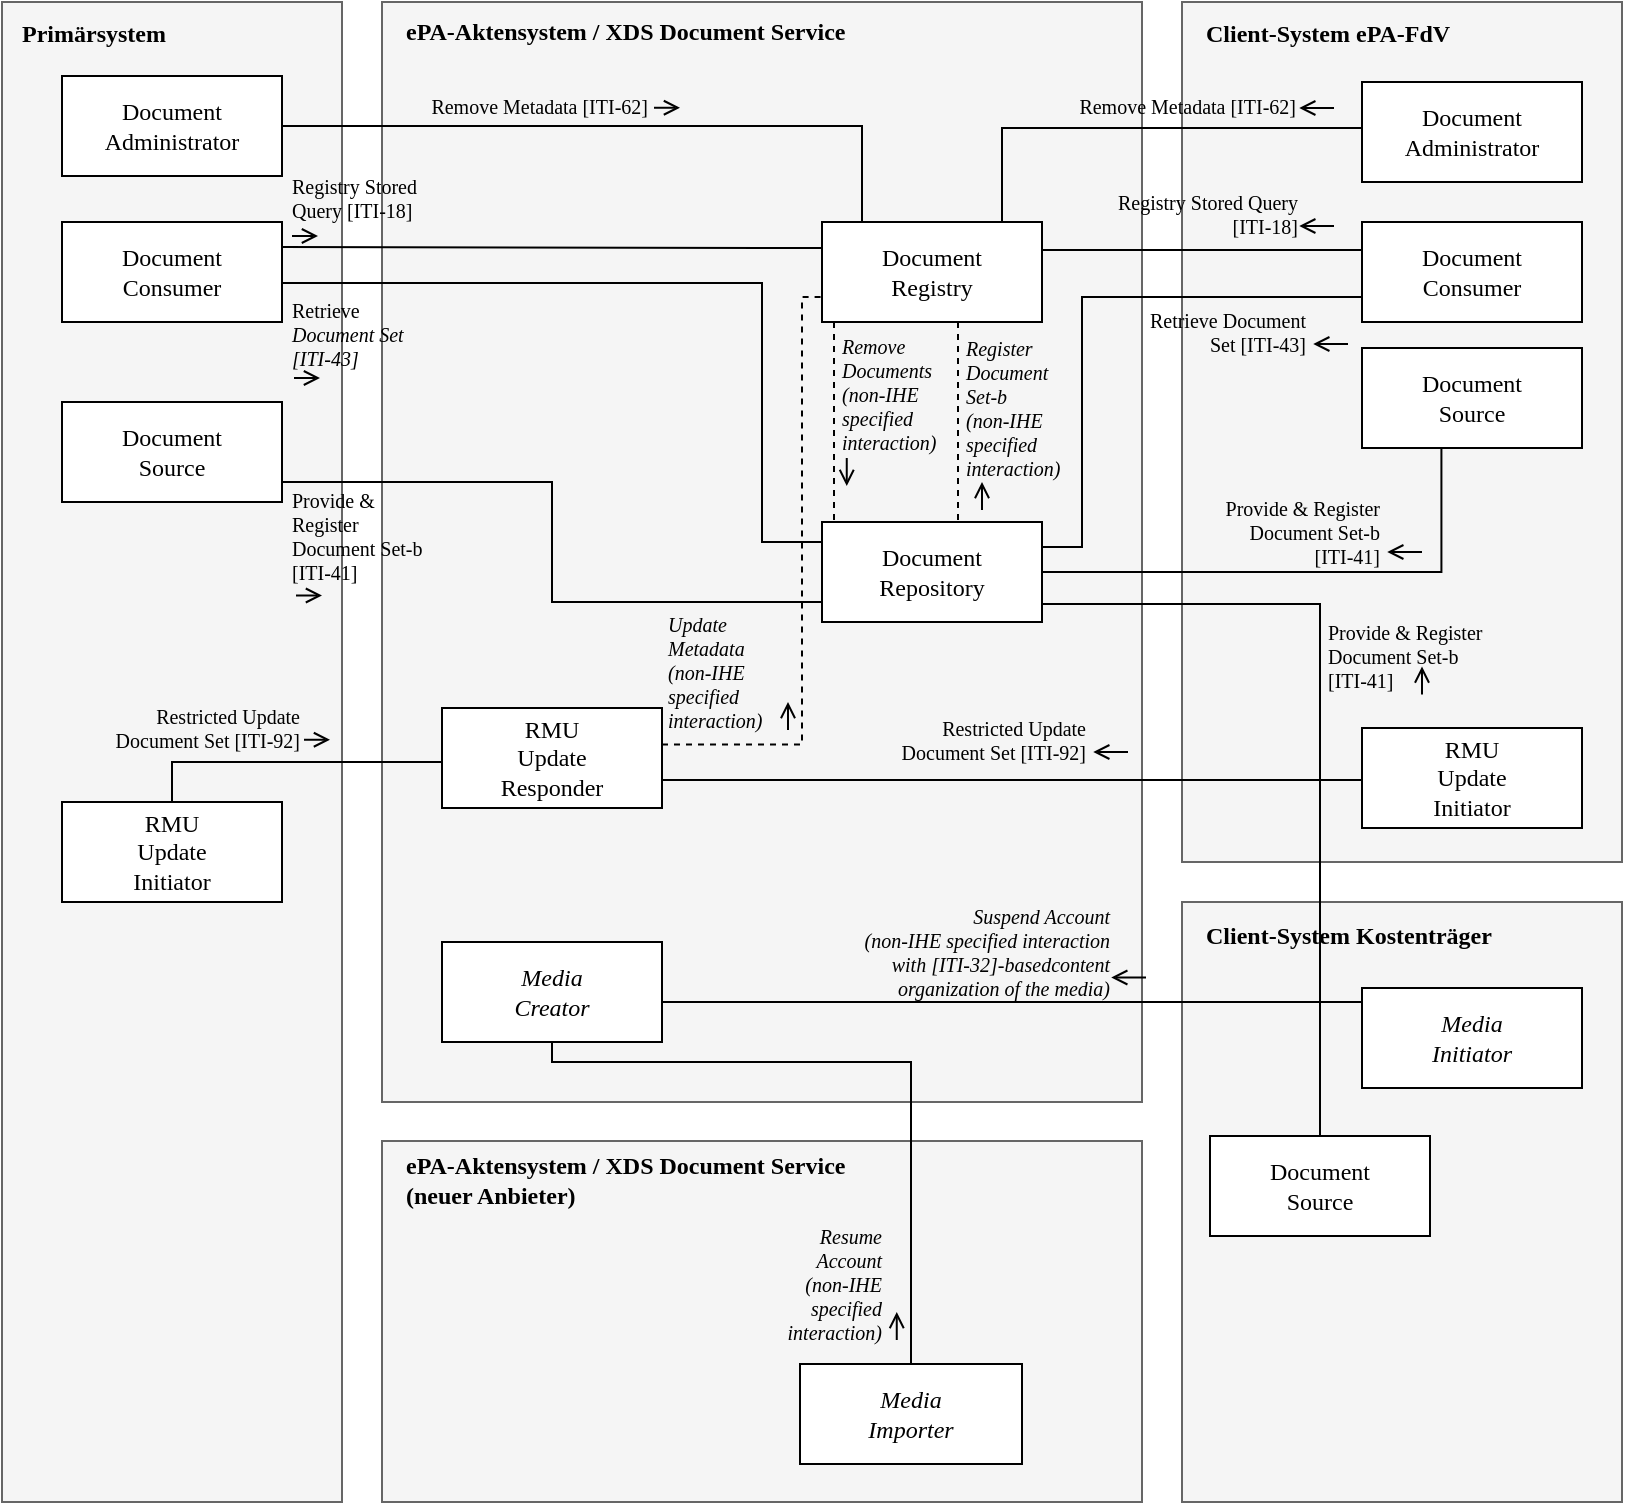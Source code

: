 <mxfile version="22.1.16" type="device" pages="2">
  <diagram name="Page-1" id="GavNfFUJkx5YJLS3IbDN">
    <mxGraphModel dx="2022" dy="712" grid="1" gridSize="10" guides="1" tooltips="1" connect="1" arrows="1" fold="1" page="1" pageScale="1" pageWidth="827" pageHeight="1169" math="0" shadow="0">
      <root>
        <mxCell id="0" />
        <mxCell id="1" parent="0" />
        <mxCell id="AYluNKD4JIUCI4J6xTpH-6" value="" style="rounded=0;whiteSpace=wrap;html=1;align=center;labelPosition=center;verticalLabelPosition=middle;verticalAlign=middle;fillColor=#f5f5f5;fontColor=#333333;strokeColor=#666666;fontFamily=Verdana;" parent="1" vertex="1">
          <mxGeometry x="150" y="569.5" width="380" height="180.5" as="geometry" />
        </mxCell>
        <mxCell id="ong6lEerDtjRsgMwCOyq-1" value="" style="rounded=0;whiteSpace=wrap;html=1;align=center;labelPosition=center;verticalLabelPosition=middle;verticalAlign=middle;fillColor=#F5F5F5;fontColor=#333333;strokeColor=#666666;fontFamily=Verdana;" parent="1" vertex="1">
          <mxGeometry x="-40" width="170" height="750" as="geometry" />
        </mxCell>
        <mxCell id="ong6lEerDtjRsgMwCOyq-2" value="Primärsystem" style="text;html=1;strokeColor=none;fillColor=none;align=left;verticalAlign=middle;whiteSpace=wrap;rounded=0;fontStyle=1;fontFamily=Verdana;" parent="1" vertex="1">
          <mxGeometry x="-32" y="1" width="210" height="30" as="geometry" />
        </mxCell>
        <mxCell id="ong6lEerDtjRsgMwCOyq-3" value="" style="rounded=0;whiteSpace=wrap;html=1;align=center;labelPosition=center;verticalLabelPosition=middle;verticalAlign=middle;fillColor=#F5F5F5;fontColor=#333333;strokeColor=#666666;fontFamily=Verdana;" parent="1" vertex="1">
          <mxGeometry x="150" width="380" height="550" as="geometry" />
        </mxCell>
        <mxCell id="ong6lEerDtjRsgMwCOyq-4" value="ePA-Aktensystem / XDS Document Service" style="text;html=1;strokeColor=none;fillColor=none;align=left;verticalAlign=middle;whiteSpace=wrap;rounded=0;fontStyle=1;fontFamily=Verdana;" parent="1" vertex="1">
          <mxGeometry x="160" width="320" height="30" as="geometry" />
        </mxCell>
        <mxCell id="ong6lEerDtjRsgMwCOyq-5" value="" style="rounded=0;whiteSpace=wrap;html=1;align=center;labelPosition=center;verticalLabelPosition=middle;verticalAlign=middle;fillColor=#F5F5F5;fontColor=#333333;strokeColor=#666666;fontFamily=Verdana;" parent="1" vertex="1">
          <mxGeometry x="550" width="220" height="430" as="geometry" />
        </mxCell>
        <mxCell id="ong6lEerDtjRsgMwCOyq-6" value="Client-System&amp;nbsp;ePA-FdV" style="text;html=1;strokeColor=none;fillColor=none;align=left;verticalAlign=middle;whiteSpace=wrap;rounded=0;fontStyle=1;fontFamily=Verdana;" parent="1" vertex="1">
          <mxGeometry x="560" y="1" width="190" height="30" as="geometry" />
        </mxCell>
        <mxCell id="ong6lEerDtjRsgMwCOyq-7" value="" style="rounded=0;whiteSpace=wrap;html=1;align=center;labelPosition=center;verticalLabelPosition=middle;verticalAlign=middle;fillColor=#F5F5F5;fontColor=#333333;strokeColor=#666666;fontFamily=Verdana;" parent="1" vertex="1">
          <mxGeometry x="550" y="450" width="220" height="300" as="geometry" />
        </mxCell>
        <mxCell id="ong6lEerDtjRsgMwCOyq-8" value="Client-System Kostenträger" style="text;html=1;strokeColor=none;fillColor=none;align=left;verticalAlign=middle;whiteSpace=wrap;rounded=0;fontStyle=1;fontFamily=Verdana;" parent="1" vertex="1">
          <mxGeometry x="560" y="452" width="210" height="30" as="geometry" />
        </mxCell>
        <mxCell id="ong6lEerDtjRsgMwCOyq-11" value="Document&lt;br&gt;Administrator" style="html=1;whiteSpace=wrap;fontFamily=Verdana;" parent="1" vertex="1">
          <mxGeometry x="-10" y="37" width="110" height="50" as="geometry" />
        </mxCell>
        <mxCell id="ong6lEerDtjRsgMwCOyq-12" value="Document&lt;br&gt;Consumer" style="html=1;whiteSpace=wrap;fontFamily=Verdana;" parent="1" vertex="1">
          <mxGeometry x="-10" y="110" width="110" height="50" as="geometry" />
        </mxCell>
        <mxCell id="ong6lEerDtjRsgMwCOyq-13" value="Document&lt;br&gt;Source" style="html=1;whiteSpace=wrap;fontFamily=Verdana;" parent="1" vertex="1">
          <mxGeometry x="-10" y="200" width="110" height="50" as="geometry" />
        </mxCell>
        <mxCell id="AYluNKD4JIUCI4J6xTpH-3" value="Document&lt;br&gt;Consumer" style="html=1;whiteSpace=wrap;fontFamily=Verdana;" parent="1" vertex="1">
          <mxGeometry x="640" y="110" width="110" height="50" as="geometry" />
        </mxCell>
        <mxCell id="AYluNKD4JIUCI4J6xTpH-5" value="Document&lt;br&gt;Source" style="html=1;whiteSpace=wrap;fontFamily=Verdana;" parent="1" vertex="1">
          <mxGeometry x="564" y="567" width="110" height="50" as="geometry" />
        </mxCell>
        <mxCell id="AYluNKD4JIUCI4J6xTpH-7" value="ePA-Aktensystem / XDS Document Service &lt;br&gt;(neuer Anbieter)" style="text;html=1;strokeColor=none;fillColor=none;align=left;verticalAlign=middle;whiteSpace=wrap;rounded=0;fontStyle=1;fontFamily=Verdana;" parent="1" vertex="1">
          <mxGeometry x="160" y="574" width="349" height="30" as="geometry" />
        </mxCell>
        <mxCell id="AYluNKD4JIUCI4J6xTpH-8" value="Document&lt;br&gt;Registry" style="html=1;whiteSpace=wrap;fontFamily=Verdana;" parent="1" vertex="1">
          <mxGeometry x="370" y="110" width="110" height="50" as="geometry" />
        </mxCell>
        <mxCell id="AYluNKD4JIUCI4J6xTpH-9" value="Document&lt;br&gt;Repository" style="html=1;whiteSpace=wrap;fontFamily=Verdana;" parent="1" vertex="1">
          <mxGeometry x="370" y="260" width="110" height="50" as="geometry" />
        </mxCell>
        <mxCell id="AYluNKD4JIUCI4J6xTpH-10" value="RMU &lt;br&gt;Update&lt;br&gt;Responder" style="html=1;whiteSpace=wrap;fontFamily=Verdana;" parent="1" vertex="1">
          <mxGeometry x="180" y="353" width="110" height="50" as="geometry" />
        </mxCell>
        <mxCell id="AYluNKD4JIUCI4J6xTpH-11" value="RMU &lt;br&gt;Update &lt;br&gt;Initiator" style="html=1;whiteSpace=wrap;fontFamily=Verdana;" parent="1" vertex="1">
          <mxGeometry x="-10" y="400" width="110" height="50" as="geometry" />
        </mxCell>
        <mxCell id="AYluNKD4JIUCI4J6xTpH-12" value="RMU&lt;br&gt;Update&lt;br&gt;Initiator" style="html=1;whiteSpace=wrap;fontFamily=Verdana;" parent="1" vertex="1">
          <mxGeometry x="640" y="363" width="110" height="50" as="geometry" />
        </mxCell>
        <mxCell id="AYluNKD4JIUCI4J6xTpH-13" value="Document&lt;br&gt;Administrator" style="html=1;whiteSpace=wrap;fontFamily=Verdana;" parent="1" vertex="1">
          <mxGeometry x="640" y="40" width="110" height="50" as="geometry" />
        </mxCell>
        <mxCell id="AYluNKD4JIUCI4J6xTpH-15" value="Media&lt;br&gt;Importer" style="html=1;whiteSpace=wrap;fontStyle=2;fontFamily=Verdana;" parent="1" vertex="1">
          <mxGeometry x="359" y="681" width="111" height="50" as="geometry" />
        </mxCell>
        <mxCell id="AYluNKD4JIUCI4J6xTpH-16" value="Media&lt;br&gt;Initiator" style="html=1;whiteSpace=wrap;fontStyle=2;fontFamily=Verdana;" parent="1" vertex="1">
          <mxGeometry x="640" y="493" width="110" height="50" as="geometry" />
        </mxCell>
        <mxCell id="AYluNKD4JIUCI4J6xTpH-29" value="" style="endArrow=none;dashed=1;html=1;rounded=0;edgeStyle=elbowEdgeStyle;fontFamily=Verdana;" parent="1" edge="1">
          <mxGeometry width="50" height="50" relative="1" as="geometry">
            <mxPoint x="376" y="160" as="sourcePoint" />
            <mxPoint x="376" y="260" as="targetPoint" />
            <Array as="points">
              <mxPoint x="376" y="190" />
            </Array>
          </mxGeometry>
        </mxCell>
        <mxCell id="AYluNKD4JIUCI4J6xTpH-30" value="Remove&lt;br&gt;Documents&lt;br&gt;(non-IHE&lt;br&gt;specified&lt;br&gt;interaction)" style="text;html=1;strokeColor=none;fillColor=none;align=left;verticalAlign=middle;whiteSpace=wrap;rounded=0;fontStyle=2;fontSize=10;fontFamily=Verdana;" parent="1" vertex="1">
          <mxGeometry x="378" y="181" width="60" height="30" as="geometry" />
        </mxCell>
        <mxCell id="AYluNKD4JIUCI4J6xTpH-32" value="" style="endArrow=none;dashed=1;html=1;rounded=0;edgeStyle=elbowEdgeStyle;fontFamily=Verdana;" parent="1" edge="1">
          <mxGeometry width="50" height="50" relative="1" as="geometry">
            <mxPoint x="438" y="160" as="sourcePoint" />
            <mxPoint x="438" y="260" as="targetPoint" />
            <Array as="points">
              <mxPoint x="438" y="190" />
            </Array>
          </mxGeometry>
        </mxCell>
        <mxCell id="AYluNKD4JIUCI4J6xTpH-33" value="Register&lt;br&gt;Document&lt;br&gt;Set-b&lt;br&gt;(non-IHE&lt;br&gt;specified&lt;br&gt;interaction)" style="text;html=1;strokeColor=none;fillColor=none;align=left;verticalAlign=middle;whiteSpace=wrap;rounded=0;fontStyle=2;fontSize=10;fontFamily=Verdana;" parent="1" vertex="1">
          <mxGeometry x="440" y="188" width="60" height="30" as="geometry" />
        </mxCell>
        <mxCell id="AYluNKD4JIUCI4J6xTpH-35" value="" style="endArrow=none;dashed=1;html=1;rounded=0;edgeStyle=elbowEdgeStyle;entryX=0;entryY=0.75;entryDx=0;entryDy=0;exitX=1;exitY=0.364;exitDx=0;exitDy=0;exitPerimeter=0;fontFamily=Verdana;" parent="1" source="AYluNKD4JIUCI4J6xTpH-10" target="AYluNKD4JIUCI4J6xTpH-8" edge="1">
          <mxGeometry width="50" height="50" relative="1" as="geometry">
            <mxPoint x="291" y="300" as="sourcePoint" />
            <mxPoint x="420" y="338" as="targetPoint" />
            <Array as="points">
              <mxPoint x="360" y="250" />
            </Array>
          </mxGeometry>
        </mxCell>
        <mxCell id="AYluNKD4JIUCI4J6xTpH-36" value="Update&lt;br&gt;Metadata&lt;br&gt;(non-IHE&lt;br&gt;specified&lt;br&gt;interaction)" style="text;html=1;strokeColor=none;fillColor=none;align=left;verticalAlign=middle;whiteSpace=wrap;rounded=0;fontStyle=2;fontSize=10;fontFamily=Verdana;" parent="1" vertex="1">
          <mxGeometry x="291" y="320" width="60" height="30" as="geometry" />
        </mxCell>
        <mxCell id="AYluNKD4JIUCI4J6xTpH-38" value="" style="endArrow=open;html=1;rounded=0;endFill=0;jumpSize=4;fontFamily=Verdana;" parent="1" edge="1">
          <mxGeometry width="50" height="50" relative="1" as="geometry">
            <mxPoint x="353" y="364" as="sourcePoint" />
            <mxPoint x="353" y="350" as="targetPoint" />
          </mxGeometry>
        </mxCell>
        <mxCell id="AYluNKD4JIUCI4J6xTpH-39" value="" style="endArrow=open;html=1;rounded=0;endFill=0;jumpSize=4;fontFamily=Verdana;" parent="1" edge="1">
          <mxGeometry width="50" height="50" relative="1" as="geometry">
            <mxPoint x="450" y="254" as="sourcePoint" />
            <mxPoint x="450" y="240" as="targetPoint" />
          </mxGeometry>
        </mxCell>
        <mxCell id="AYluNKD4JIUCI4J6xTpH-40" value="" style="endArrow=none;html=1;rounded=0;fontFamily=Verdana;" parent="1" edge="1">
          <mxGeometry width="50" height="50" relative="1" as="geometry">
            <mxPoint x="480" y="124" as="sourcePoint" />
            <mxPoint x="640" y="124" as="targetPoint" />
          </mxGeometry>
        </mxCell>
        <mxCell id="AYluNKD4JIUCI4J6xTpH-41" value="Registry Stored Query&lt;br&gt;[ITI-18]" style="text;html=1;strokeColor=none;fillColor=none;align=right;verticalAlign=middle;whiteSpace=wrap;rounded=0;fontStyle=0;fontSize=10;fontFamily=Verdana;" parent="1" vertex="1">
          <mxGeometry x="470" y="91" width="140" height="30" as="geometry" />
        </mxCell>
        <mxCell id="AYluNKD4JIUCI4J6xTpH-42" value="" style="endArrow=open;html=1;rounded=0;endFill=0;jumpSize=4;entryX=0.999;entryY=0.169;entryDx=0;entryDy=0;entryPerimeter=0;fontFamily=Verdana;" parent="1" edge="1">
          <mxGeometry width="50" height="50" relative="1" as="geometry">
            <mxPoint x="626" y="112.01" as="sourcePoint" />
            <mxPoint x="608.62" y="112" as="targetPoint" />
          </mxGeometry>
        </mxCell>
        <mxCell id="AYluNKD4JIUCI4J6xTpH-43" value="" style="endArrow=none;html=1;rounded=0;edgeStyle=elbowEdgeStyle;entryX=0;entryY=0.75;entryDx=0;entryDy=0;exitX=1;exitY=0.25;exitDx=0;exitDy=0;fontFamily=Verdana;" parent="1" source="AYluNKD4JIUCI4J6xTpH-9" target="AYluNKD4JIUCI4J6xTpH-3" edge="1">
          <mxGeometry width="50" height="50" relative="1" as="geometry">
            <mxPoint x="480" y="200" as="sourcePoint" />
            <mxPoint x="640" y="200" as="targetPoint" />
            <Array as="points">
              <mxPoint x="500" y="220" />
            </Array>
          </mxGeometry>
        </mxCell>
        <mxCell id="AYluNKD4JIUCI4J6xTpH-44" value="Retrieve Document&lt;br&gt;Set [ITI-43]" style="text;html=1;strokeColor=none;fillColor=none;align=right;verticalAlign=middle;whiteSpace=wrap;rounded=0;fontStyle=0;fontSize=10;fontFamily=Verdana;" parent="1" vertex="1">
          <mxGeometry x="503" y="150" width="111" height="30" as="geometry" />
        </mxCell>
        <mxCell id="AYluNKD4JIUCI4J6xTpH-45" value="" style="endArrow=open;html=1;rounded=0;endFill=0;jumpSize=4;entryX=0.999;entryY=0.169;entryDx=0;entryDy=0;entryPerimeter=0;fontFamily=Verdana;" parent="1" edge="1">
          <mxGeometry width="50" height="50" relative="1" as="geometry">
            <mxPoint x="633" y="171.01" as="sourcePoint" />
            <mxPoint x="615.62" y="171" as="targetPoint" />
          </mxGeometry>
        </mxCell>
        <mxCell id="AYluNKD4JIUCI4J6xTpH-50" value="" style="endArrow=none;html=1;rounded=0;edgeStyle=elbowEdgeStyle;entryX=0.361;entryY=1.035;entryDx=0;entryDy=0;entryPerimeter=0;elbow=vertical;fontFamily=Verdana;" parent="1" edge="1">
          <mxGeometry width="50" height="50" relative="1" as="geometry">
            <mxPoint x="480" y="296" as="sourcePoint" />
            <mxPoint x="679.71" y="219.75" as="targetPoint" />
            <Array as="points">
              <mxPoint x="580" y="285" />
            </Array>
          </mxGeometry>
        </mxCell>
        <mxCell id="AYluNKD4JIUCI4J6xTpH-51" value="Provide &amp;amp; Register&lt;br&gt;Document Set-b&lt;br&gt;[ITI-41]" style="text;html=1;strokeColor=none;fillColor=none;align=right;verticalAlign=middle;whiteSpace=wrap;rounded=0;fontStyle=0;fontSize=10;fontFamily=Verdana;" parent="1" vertex="1">
          <mxGeometry x="540" y="250" width="111" height="30" as="geometry" />
        </mxCell>
        <mxCell id="AYluNKD4JIUCI4J6xTpH-52" value="" style="endArrow=open;html=1;rounded=0;endFill=0;jumpSize=4;entryX=0.999;entryY=0.169;entryDx=0;entryDy=0;entryPerimeter=0;fontFamily=Verdana;" parent="1" edge="1">
          <mxGeometry width="50" height="50" relative="1" as="geometry">
            <mxPoint x="670" y="275.01" as="sourcePoint" />
            <mxPoint x="652.62" y="275" as="targetPoint" />
          </mxGeometry>
        </mxCell>
        <mxCell id="AYluNKD4JIUCI4J6xTpH-53" value="" style="endArrow=none;html=1;rounded=0;edgeStyle=elbowEdgeStyle;exitX=0.25;exitY=0;exitDx=0;exitDy=0;fontFamily=Verdana;" parent="1" source="AYluNKD4JIUCI4J6xTpH-8" edge="1">
          <mxGeometry width="50" height="50" relative="1" as="geometry">
            <mxPoint x="470" y="110" as="sourcePoint" />
            <mxPoint x="640" y="63" as="targetPoint" />
            <Array as="points">
              <mxPoint x="460" y="90" />
            </Array>
          </mxGeometry>
        </mxCell>
        <mxCell id="AYluNKD4JIUCI4J6xTpH-54" value="Remove Metadata [ITI-62]" style="text;html=1;strokeColor=none;fillColor=none;align=right;verticalAlign=middle;whiteSpace=wrap;rounded=0;fontStyle=0;fontSize=10;fontFamily=Verdana;" parent="1" vertex="1">
          <mxGeometry x="460" y="37" width="149" height="30" as="geometry" />
        </mxCell>
        <mxCell id="AYluNKD4JIUCI4J6xTpH-55" value="" style="endArrow=open;html=1;rounded=0;endFill=0;jumpSize=4;entryX=0.999;entryY=0.169;entryDx=0;entryDy=0;entryPerimeter=0;fontFamily=Verdana;" parent="1" edge="1">
          <mxGeometry width="50" height="50" relative="1" as="geometry">
            <mxPoint x="626" y="53.01" as="sourcePoint" />
            <mxPoint x="608.62" y="53" as="targetPoint" />
          </mxGeometry>
        </mxCell>
        <mxCell id="AYluNKD4JIUCI4J6xTpH-58" value="" style="endArrow=none;html=1;rounded=0;edgeStyle=elbowEdgeStyle;elbow=vertical;exitX=1;exitY=0.75;exitDx=0;exitDy=0;fontFamily=Verdana;" parent="1" source="AYluNKD4JIUCI4J6xTpH-10" target="AYluNKD4JIUCI4J6xTpH-12" edge="1">
          <mxGeometry width="50" height="50" relative="1" as="geometry">
            <mxPoint x="325" y="400" as="sourcePoint" />
            <mxPoint x="525" y="324" as="targetPoint" />
            <Array as="points">
              <mxPoint x="425" y="389" />
            </Array>
          </mxGeometry>
        </mxCell>
        <mxCell id="AYluNKD4JIUCI4J6xTpH-59" value="Restricted Update&lt;br&gt;Document Set [ITI-92]" style="text;html=1;strokeColor=none;fillColor=none;align=right;verticalAlign=middle;whiteSpace=wrap;rounded=0;fontStyle=0;fontSize=10;fontFamily=Verdana;" parent="1" vertex="1">
          <mxGeometry x="380" y="354" width="124" height="30" as="geometry" />
        </mxCell>
        <mxCell id="AYluNKD4JIUCI4J6xTpH-60" value="" style="endArrow=open;html=1;rounded=0;endFill=0;jumpSize=4;entryX=0.999;entryY=0.169;entryDx=0;entryDy=0;entryPerimeter=0;fontFamily=Verdana;" parent="1" edge="1">
          <mxGeometry width="50" height="50" relative="1" as="geometry">
            <mxPoint x="523" y="375.01" as="sourcePoint" />
            <mxPoint x="505.62" y="375" as="targetPoint" />
          </mxGeometry>
        </mxCell>
        <mxCell id="AYluNKD4JIUCI4J6xTpH-62" value="" style="endArrow=open;html=1;rounded=0;endFill=0;jumpSize=4;fontFamily=Verdana;" parent="1" edge="1">
          <mxGeometry width="50" height="50" relative="1" as="geometry">
            <mxPoint x="382.38" y="228" as="sourcePoint" />
            <mxPoint x="382.38" y="242" as="targetPoint" />
          </mxGeometry>
        </mxCell>
        <mxCell id="AYluNKD4JIUCI4J6xTpH-64" value="Resume&lt;br&gt;Account&lt;br&gt;(non-IHE&lt;br&gt;specified&lt;br&gt;interaction)" style="text;html=1;strokeColor=none;fillColor=none;align=right;verticalAlign=middle;whiteSpace=wrap;rounded=0;fontStyle=2;fontSize=10;fontFamily=Verdana;" parent="1" vertex="1">
          <mxGeometry x="342" y="626" width="60" height="30" as="geometry" />
        </mxCell>
        <mxCell id="AYluNKD4JIUCI4J6xTpH-65" value="" style="endArrow=open;html=1;rounded=0;endFill=0;jumpSize=4;fontFamily=Verdana;" parent="1" edge="1">
          <mxGeometry width="50" height="50" relative="1" as="geometry">
            <mxPoint x="407.38" y="669" as="sourcePoint" />
            <mxPoint x="407.38" y="655" as="targetPoint" />
          </mxGeometry>
        </mxCell>
        <mxCell id="AYluNKD4JIUCI4J6xTpH-14" value="Media&lt;br&gt;Creator" style="html=1;whiteSpace=wrap;fontStyle=2;fontFamily=Verdana;" parent="1" vertex="1">
          <mxGeometry x="180" y="470" width="110" height="50" as="geometry" />
        </mxCell>
        <mxCell id="AYluNKD4JIUCI4J6xTpH-67" value="" style="endArrow=none;html=1;rounded=0;edgeStyle=elbowEdgeStyle;elbow=vertical;fontFamily=Verdana;" parent="1" source="AYluNKD4JIUCI4J6xTpH-14" target="AYluNKD4JIUCI4J6xTpH-16" edge="1">
          <mxGeometry width="50" height="50" relative="1" as="geometry">
            <mxPoint x="427" y="530" as="sourcePoint" />
            <mxPoint x="427" y="691" as="targetPoint" />
            <Array as="points">
              <mxPoint x="510" y="500" />
            </Array>
          </mxGeometry>
        </mxCell>
        <mxCell id="AYluNKD4JIUCI4J6xTpH-68" value="Suspend Account&lt;br&gt;(non-IHE specified interaction &lt;br&gt;with [ITI-32]-basedcontent&lt;br&gt;organization of the media)" style="text;html=1;strokeColor=none;fillColor=none;align=right;verticalAlign=middle;whiteSpace=wrap;rounded=0;fontStyle=2;fontSize=10;fontFamily=Verdana;" parent="1" vertex="1">
          <mxGeometry x="286" y="460" width="230" height="30" as="geometry" />
        </mxCell>
        <mxCell id="AYluNKD4JIUCI4J6xTpH-69" value="" style="endArrow=open;html=1;rounded=0;endFill=0;jumpSize=4;entryX=0.999;entryY=0.169;entryDx=0;entryDy=0;entryPerimeter=0;fontFamily=Verdana;" parent="1" edge="1">
          <mxGeometry width="50" height="50" relative="1" as="geometry">
            <mxPoint x="532" y="487.76" as="sourcePoint" />
            <mxPoint x="514.62" y="487.75" as="targetPoint" />
          </mxGeometry>
        </mxCell>
        <mxCell id="AYluNKD4JIUCI4J6xTpH-70" value="" style="endArrow=none;html=1;rounded=0;edgeStyle=elbowEdgeStyle;elbow=vertical;fontFamily=Verdana;" parent="1" source="AYluNKD4JIUCI4J6xTpH-14" target="AYluNKD4JIUCI4J6xTpH-15" edge="1">
          <mxGeometry width="50" height="50" relative="1" as="geometry">
            <mxPoint x="300" y="510" as="sourcePoint" />
            <mxPoint x="646" y="510" as="targetPoint" />
            <Array as="points">
              <mxPoint x="320" y="530" />
            </Array>
          </mxGeometry>
        </mxCell>
        <mxCell id="AYluNKD4JIUCI4J6xTpH-4" value="Document&lt;br&gt;Source" style="html=1;whiteSpace=wrap;fontFamily=Verdana;" parent="1" vertex="1">
          <mxGeometry x="640" y="173" width="110" height="50" as="geometry" />
        </mxCell>
        <mxCell id="AYluNKD4JIUCI4J6xTpH-81" value="" style="endArrow=none;html=1;rounded=0;edgeStyle=elbowEdgeStyle;elbow=vertical;fontFamily=Verdana;" parent="1" target="AYluNKD4JIUCI4J6xTpH-5" edge="1">
          <mxGeometry width="50" height="50" relative="1" as="geometry">
            <mxPoint x="480" y="301" as="sourcePoint" />
            <mxPoint x="617" y="543" as="targetPoint" />
            <Array as="points">
              <mxPoint x="530" y="301" />
            </Array>
          </mxGeometry>
        </mxCell>
        <mxCell id="AYluNKD4JIUCI4J6xTpH-83" value="Provide &amp;amp; Register&lt;br&gt;Document Set-b&lt;br&gt;[ITI-41]" style="text;html=1;strokeColor=none;fillColor=none;align=left;verticalAlign=middle;whiteSpace=wrap;rounded=0;fontStyle=0;fontSize=10;fontFamily=Verdana;" parent="1" vertex="1">
          <mxGeometry x="621" y="312" width="111" height="30" as="geometry" />
        </mxCell>
        <mxCell id="AYluNKD4JIUCI4J6xTpH-84" value="" style="endArrow=open;html=1;rounded=0;endFill=0;jumpSize=4;align=left;fontFamily=Verdana;" parent="1" edge="1">
          <mxGeometry width="50" height="50" relative="1" as="geometry">
            <mxPoint x="670" y="346.25" as="sourcePoint" />
            <mxPoint x="670" y="332.25" as="targetPoint" />
          </mxGeometry>
        </mxCell>
        <mxCell id="AYluNKD4JIUCI4J6xTpH-87" value="" style="endArrow=none;html=1;rounded=0;edgeStyle=elbowEdgeStyle;exitX=1;exitY=0.5;exitDx=0;exitDy=0;fontFamily=Verdana;" parent="1" edge="1">
          <mxGeometry width="50" height="50" relative="1" as="geometry">
            <mxPoint x="100" y="240" as="sourcePoint" />
            <mxPoint x="370" y="300" as="targetPoint" />
          </mxGeometry>
        </mxCell>
        <mxCell id="AYluNKD4JIUCI4J6xTpH-88" value="" style="endArrow=none;html=1;rounded=0;edgeStyle=elbowEdgeStyle;exitX=1;exitY=0.5;exitDx=0;exitDy=0;fontFamily=Verdana;" parent="1" source="ong6lEerDtjRsgMwCOyq-11" target="AYluNKD4JIUCI4J6xTpH-8" edge="1">
          <mxGeometry width="50" height="50" relative="1" as="geometry">
            <mxPoint x="-70" y="394" as="sourcePoint" />
            <mxPoint x="10" y="344" as="targetPoint" />
            <Array as="points">
              <mxPoint x="390" y="90" />
            </Array>
          </mxGeometry>
        </mxCell>
        <mxCell id="AYluNKD4JIUCI4J6xTpH-89" value="Remove Metadata [ITI-62]" style="text;html=1;strokeColor=none;fillColor=none;align=right;verticalAlign=middle;whiteSpace=wrap;rounded=0;fontStyle=0;fontSize=10;fontFamily=Verdana;" parent="1" vertex="1">
          <mxGeometry x="140" y="37" width="145" height="30" as="geometry" />
        </mxCell>
        <mxCell id="AYluNKD4JIUCI4J6xTpH-90" value="" style="endArrow=open;html=1;rounded=0;endFill=0;fontFamily=Verdana;" parent="1" edge="1">
          <mxGeometry width="50" height="50" relative="1" as="geometry">
            <mxPoint x="286" y="52.88" as="sourcePoint" />
            <mxPoint x="299" y="52.88" as="targetPoint" />
          </mxGeometry>
        </mxCell>
        <mxCell id="AYluNKD4JIUCI4J6xTpH-95" value="" style="endArrow=none;html=1;rounded=0;edgeStyle=elbowEdgeStyle;fontFamily=Verdana;" parent="1" source="AYluNKD4JIUCI4J6xTpH-11" target="AYluNKD4JIUCI4J6xTpH-10" edge="1">
          <mxGeometry width="50" height="50" relative="1" as="geometry">
            <mxPoint x="90" y="377.5" as="sourcePoint" />
            <mxPoint x="200" y="377.5" as="targetPoint" />
            <Array as="points">
              <mxPoint x="45" y="380" />
            </Array>
          </mxGeometry>
        </mxCell>
        <mxCell id="AYluNKD4JIUCI4J6xTpH-96" value="Restricted Update&lt;br&gt;Document Set [ITI-92]" style="text;html=1;strokeColor=none;fillColor=none;align=right;verticalAlign=middle;whiteSpace=wrap;rounded=0;fontStyle=0;fontSize=10;fontFamily=Verdana;" parent="1" vertex="1">
          <mxGeometry x="-10" y="348" width="121" height="30" as="geometry" />
        </mxCell>
        <mxCell id="AYluNKD4JIUCI4J6xTpH-97" value="" style="endArrow=open;html=1;rounded=0;endFill=0;fontFamily=Verdana;" parent="1" edge="1">
          <mxGeometry width="50" height="50" relative="1" as="geometry">
            <mxPoint x="111" y="368.88" as="sourcePoint" />
            <mxPoint x="124" y="368.88" as="targetPoint" />
          </mxGeometry>
        </mxCell>
        <mxCell id="AYluNKD4JIUCI4J6xTpH-98" value="" style="endArrow=none;html=1;rounded=0;exitX=1;exitY=0.25;exitDx=0;exitDy=0;fontFamily=Verdana;" parent="1" source="ong6lEerDtjRsgMwCOyq-12" edge="1">
          <mxGeometry width="50" height="50" relative="1" as="geometry">
            <mxPoint x="100" y="134.5" as="sourcePoint" />
            <mxPoint x="370" y="123" as="targetPoint" />
          </mxGeometry>
        </mxCell>
        <mxCell id="AYluNKD4JIUCI4J6xTpH-99" value="" style="endArrow=none;html=1;rounded=0;exitX=1;exitY=0.75;exitDx=0;exitDy=0;fontFamily=Verdana;edgeStyle=orthogonalEdgeStyle;" parent="1" edge="1" target="AYluNKD4JIUCI4J6xTpH-9">
          <mxGeometry width="50" height="50" relative="1" as="geometry">
            <mxPoint x="100" y="140.5" as="sourcePoint" />
            <mxPoint x="370" y="140.5" as="targetPoint" />
            <Array as="points">
              <mxPoint x="340" y="141" />
              <mxPoint x="340" y="270" />
            </Array>
          </mxGeometry>
        </mxCell>
        <mxCell id="AYluNKD4JIUCI4J6xTpH-100" value="Registry Stored&lt;br&gt;Query [ITI-18]" style="text;html=1;strokeColor=none;fillColor=none;align=left;verticalAlign=middle;whiteSpace=wrap;rounded=0;fontStyle=0;fontSize=10;fontFamily=Verdana;" parent="1" vertex="1">
          <mxGeometry x="103" y="83" width="130" height="30" as="geometry" />
        </mxCell>
        <mxCell id="AYluNKD4JIUCI4J6xTpH-101" value="Retrieve&lt;br&gt;&lt;span style=&quot;font-style: italic;&quot;&gt;Document Set&lt;br&gt;&lt;/span&gt;&lt;span style=&quot;font-style: italic;&quot;&gt;[ITI-43]&lt;/span&gt;" style="text;html=1;strokeColor=none;fillColor=none;align=left;verticalAlign=middle;whiteSpace=wrap;rounded=0;fontStyle=0;fontSize=10;fontFamily=Verdana;" parent="1" vertex="1">
          <mxGeometry x="103" y="151" width="130" height="30" as="geometry" />
        </mxCell>
        <mxCell id="AYluNKD4JIUCI4J6xTpH-103" value="" style="endArrow=open;html=1;rounded=0;endFill=0;fontFamily=Verdana;" parent="1" edge="1">
          <mxGeometry width="50" height="50" relative="1" as="geometry">
            <mxPoint x="105" y="117" as="sourcePoint" />
            <mxPoint x="118" y="117" as="targetPoint" />
          </mxGeometry>
        </mxCell>
        <mxCell id="AYluNKD4JIUCI4J6xTpH-104" value="" style="endArrow=open;html=1;rounded=0;endFill=0;fontFamily=Verdana;" parent="1" edge="1">
          <mxGeometry width="50" height="50" relative="1" as="geometry">
            <mxPoint x="106" y="188" as="sourcePoint" />
            <mxPoint x="119" y="188" as="targetPoint" />
          </mxGeometry>
        </mxCell>
        <mxCell id="AYluNKD4JIUCI4J6xTpH-108" value="Provide &amp;amp;&lt;br&gt;Register&lt;br&gt;Document Set-b&lt;br&gt;[ITI-41]" style="text;html=1;strokeColor=none;fillColor=none;align=left;verticalAlign=middle;whiteSpace=wrap;rounded=0;fontStyle=0;fontSize=10;fontFamily=Verdana;" parent="1" vertex="1">
          <mxGeometry x="103" y="252" width="97" height="30" as="geometry" />
        </mxCell>
        <mxCell id="AYluNKD4JIUCI4J6xTpH-109" value="" style="endArrow=open;html=1;rounded=0;endFill=0;fontFamily=Verdana;" parent="1" edge="1">
          <mxGeometry width="50" height="50" relative="1" as="geometry">
            <mxPoint x="107" y="296.75" as="sourcePoint" />
            <mxPoint x="120" y="296.75" as="targetPoint" />
          </mxGeometry>
        </mxCell>
      </root>
    </mxGraphModel>
  </diagram>
  <diagram id="O5jFpuxB7dCEjr9WNafW" name="Page-2">
    <mxGraphModel dx="1194" dy="824" grid="1" gridSize="10" guides="1" tooltips="1" connect="1" arrows="1" fold="1" page="1" pageScale="1" pageWidth="827" pageHeight="1169" math="0" shadow="0">
      <root>
        <mxCell id="0" />
        <mxCell id="1" parent="0" />
      </root>
    </mxGraphModel>
  </diagram>
</mxfile>
